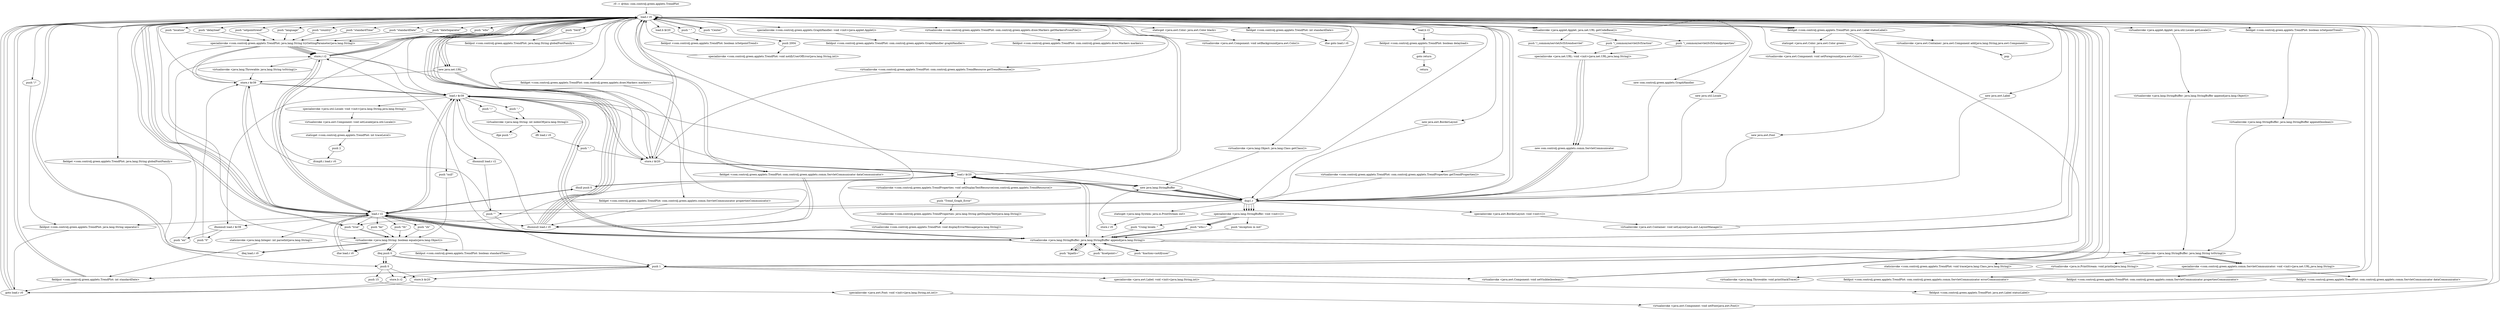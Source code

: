 digraph "" {
    "r0 := @this: com.controlj.green.applets.TrendPlot"
    "load.r r0"
    "r0 := @this: com.controlj.green.applets.TrendPlot"->"load.r r0";
    "push \"language\""
    "load.r r0"->"push \"language\"";
    "specialinvoke <com.controlj.green.applets.TrendPlot: java.lang.String tryGettingParameter(java.lang.String)>"
    "push \"language\""->"specialinvoke <com.controlj.green.applets.TrendPlot: java.lang.String tryGettingParameter(java.lang.String)>";
    "store.r r2"
    "specialinvoke <com.controlj.green.applets.TrendPlot: java.lang.String tryGettingParameter(java.lang.String)>"->"store.r r2";
    "store.r r2"->"load.r r0";
    "push \"country\""
    "load.r r0"->"push \"country\"";
    "push \"country\""->"specialinvoke <com.controlj.green.applets.TrendPlot: java.lang.String tryGettingParameter(java.lang.String)>";
    "store.r $r39"
    "specialinvoke <com.controlj.green.applets.TrendPlot: java.lang.String tryGettingParameter(java.lang.String)>"->"store.r $r39";
    "load.r r2"
    "store.r $r39"->"load.r r2";
    "ifnonnull load.r $r39"
    "load.r r2"->"ifnonnull load.r $r39";
    "push \"en\""
    "ifnonnull load.r $r39"->"push \"en\"";
    "push \"en\""->"store.r r2";
    "load.r $r39"
    "store.r r2"->"load.r $r39";
    "ifnonnull load.r r2"
    "load.r $r39"->"ifnonnull load.r r2";
    "push \"\""
    "ifnonnull load.r r2"->"push \"\"";
    "push \"\""->"store.r $r39";
    "store.r $r39"->"load.r r2";
    "push \"zh\""
    "load.r r2"->"push \"zh\"";
    "virtualinvoke <java.lang.String: boolean equals(java.lang.Object)>"
    "push \"zh\""->"virtualinvoke <java.lang.String: boolean equals(java.lang.Object)>";
    "ifne load.r r0"
    "virtualinvoke <java.lang.String: boolean equals(java.lang.Object)>"->"ifne load.r r0";
    "ifne load.r r0"->"load.r r2";
    "push \"ko\""
    "load.r r2"->"push \"ko\"";
    "push \"ko\""->"virtualinvoke <java.lang.String: boolean equals(java.lang.Object)>";
    "virtualinvoke <java.lang.String: boolean equals(java.lang.Object)>"->"ifne load.r r0";
    "ifne load.r r0"->"load.r r2";
    "push \"th\""
    "load.r r2"->"push \"th\"";
    "push \"th\""->"virtualinvoke <java.lang.String: boolean equals(java.lang.Object)>";
    "ifeq load.r r0"
    "virtualinvoke <java.lang.String: boolean equals(java.lang.Object)>"->"ifeq load.r r0";
    "ifeq load.r r0"->"load.r r0";
    "push \"Serif\""
    "load.r r0"->"push \"Serif\"";
    "fieldput <com.controlj.green.applets.TrendPlot: java.lang.String globalFontFamily>"
    "push \"Serif\""->"fieldput <com.controlj.green.applets.TrendPlot: java.lang.String globalFontFamily>";
    "fieldput <com.controlj.green.applets.TrendPlot: java.lang.String globalFontFamily>"->"load.r r0";
    "new java.util.Locale"
    "load.r r0"->"new java.util.Locale";
    "dup1.r"
    "new java.util.Locale"->"dup1.r";
    "dup1.r"->"load.r r2";
    "load.r r2"->"load.r $r39";
    "specialinvoke <java.util.Locale: void <init>(java.lang.String,java.lang.String)>"
    "load.r $r39"->"specialinvoke <java.util.Locale: void <init>(java.lang.String,java.lang.String)>";
    "virtualinvoke <java.awt.Component: void setLocale(java.util.Locale)>"
    "specialinvoke <java.util.Locale: void <init>(java.lang.String,java.lang.String)>"->"virtualinvoke <java.awt.Component: void setLocale(java.util.Locale)>";
    "staticget <com.controlj.green.applets.TrendPlot: int traceLevel>"
    "virtualinvoke <java.awt.Component: void setLocale(java.util.Locale)>"->"staticget <com.controlj.green.applets.TrendPlot: int traceLevel>";
    "push 2"
    "staticget <com.controlj.green.applets.TrendPlot: int traceLevel>"->"push 2";
    "ifcmplt.i load.r r0"
    "push 2"->"ifcmplt.i load.r r0";
    "ifcmplt.i load.r r0"->"load.r r0";
    "virtualinvoke <java.lang.Object: java.lang.Class getClass()>"
    "load.r r0"->"virtualinvoke <java.lang.Object: java.lang.Class getClass()>";
    "new java.lang.StringBuffer"
    "virtualinvoke <java.lang.Object: java.lang.Class getClass()>"->"new java.lang.StringBuffer";
    "new java.lang.StringBuffer"->"dup1.r";
    "specialinvoke <java.lang.StringBuffer: void <init>()>"
    "dup1.r"->"specialinvoke <java.lang.StringBuffer: void <init>()>";
    "push \"Using locale: \""
    "specialinvoke <java.lang.StringBuffer: void <init>()>"->"push \"Using locale: \"";
    "virtualinvoke <java.lang.StringBuffer: java.lang.StringBuffer append(java.lang.String)>"
    "push \"Using locale: \""->"virtualinvoke <java.lang.StringBuffer: java.lang.StringBuffer append(java.lang.String)>";
    "virtualinvoke <java.lang.StringBuffer: java.lang.StringBuffer append(java.lang.String)>"->"load.r r0";
    "virtualinvoke <java.applet.Applet: java.util.Locale getLocale()>"
    "load.r r0"->"virtualinvoke <java.applet.Applet: java.util.Locale getLocale()>";
    "virtualinvoke <java.lang.StringBuffer: java.lang.StringBuffer append(java.lang.Object)>"
    "virtualinvoke <java.applet.Applet: java.util.Locale getLocale()>"->"virtualinvoke <java.lang.StringBuffer: java.lang.StringBuffer append(java.lang.Object)>";
    "virtualinvoke <java.lang.StringBuffer: java.lang.String toString()>"
    "virtualinvoke <java.lang.StringBuffer: java.lang.StringBuffer append(java.lang.Object)>"->"virtualinvoke <java.lang.StringBuffer: java.lang.String toString()>";
    "staticinvoke <com.controlj.green.applets.TrendPlot: void trace(java.lang.Class,java.lang.String)>"
    "virtualinvoke <java.lang.StringBuffer: java.lang.String toString()>"->"staticinvoke <com.controlj.green.applets.TrendPlot: void trace(java.lang.Class,java.lang.String)>";
    "staticinvoke <com.controlj.green.applets.TrendPlot: void trace(java.lang.Class,java.lang.String)>"->"load.r r0";
    "push \"true\""
    "load.r r0"->"push \"true\"";
    "push \"true\""->"load.r r0";
    "push \"standardTime\""
    "load.r r0"->"push \"standardTime\"";
    "push \"standardTime\""->"specialinvoke <com.controlj.green.applets.TrendPlot: java.lang.String tryGettingParameter(java.lang.String)>";
    "specialinvoke <com.controlj.green.applets.TrendPlot: java.lang.String tryGettingParameter(java.lang.String)>"->"virtualinvoke <java.lang.String: boolean equals(java.lang.Object)>";
    "fieldput <com.controlj.green.applets.TrendPlot: boolean standardTime>"
    "virtualinvoke <java.lang.String: boolean equals(java.lang.Object)>"->"fieldput <com.controlj.green.applets.TrendPlot: boolean standardTime>";
    "fieldput <com.controlj.green.applets.TrendPlot: boolean standardTime>"->"load.r r0";
    "push \"standardDate\""
    "load.r r0"->"push \"standardDate\"";
    "push \"standardDate\""->"specialinvoke <com.controlj.green.applets.TrendPlot: java.lang.String tryGettingParameter(java.lang.String)>";
    "specialinvoke <com.controlj.green.applets.TrendPlot: java.lang.String tryGettingParameter(java.lang.String)>"->"store.r r2";
    "store.r r2"->"load.r r0";
    "load.r r0"->"load.r r2";
    "load.r r2"->"store.r r2";
    "store.r r2"->"load.r r0";
    "push 1"
    "load.r r0"->"push 1";
    "fieldput <com.controlj.green.applets.TrendPlot: int standardDate>"
    "push 1"->"fieldput <com.controlj.green.applets.TrendPlot: int standardDate>";
    "fieldput <com.controlj.green.applets.TrendPlot: int standardDate>"->"load.r r0";
    "push \"dateSeparator\""
    "load.r r0"->"push \"dateSeparator\"";
    "push \"dateSeparator\""->"specialinvoke <com.controlj.green.applets.TrendPlot: java.lang.String tryGettingParameter(java.lang.String)>";
    "specialinvoke <com.controlj.green.applets.TrendPlot: java.lang.String tryGettingParameter(java.lang.String)>"->"store.r r2";
    "store.r r2"->"load.r r2";
    "ifnonnull load.r r0"
    "load.r r2"->"ifnonnull load.r r0";
    "ifnonnull load.r r0"->"load.r r0";
    "push \"/\""
    "load.r r0"->"push \"/\"";
    "fieldput <com.controlj.green.applets.TrendPlot: java.lang.String separator>"
    "push \"/\""->"fieldput <com.controlj.green.applets.TrendPlot: java.lang.String separator>";
    "goto load.r r0"
    "fieldput <com.controlj.green.applets.TrendPlot: java.lang.String separator>"->"goto load.r r0";
    "goto load.r r0"->"load.r r0";
    "push \"wbs\""
    "load.r r0"->"push \"wbs\"";
    "push \"wbs\""->"specialinvoke <com.controlj.green.applets.TrendPlot: java.lang.String tryGettingParameter(java.lang.String)>";
    "specialinvoke <com.controlj.green.applets.TrendPlot: java.lang.String tryGettingParameter(java.lang.String)>"->"store.r r2";
    "store.r r2"->"load.r r0";
    "push \"location\""
    "load.r r0"->"push \"location\"";
    "push \"location\""->"specialinvoke <com.controlj.green.applets.TrendPlot: java.lang.String tryGettingParameter(java.lang.String)>";
    "specialinvoke <com.controlj.green.applets.TrendPlot: java.lang.String tryGettingParameter(java.lang.String)>"->"store.r $r39";
    "store.r $r39"->"load.r $r39";
    "load.r $r39"->"ifnonnull load.r $r39";
    "push \"0\""
    "ifnonnull load.r $r39"->"push \"0\"";
    "push \"0\""->"store.r $r39";
    "store.r $r39"->"load.r $r39";
    "push \"null\""
    "load.r $r39"->"push \"null\"";
    "push \"null\""->"virtualinvoke <java.lang.String: boolean equals(java.lang.Object)>";
    "virtualinvoke <java.lang.String: boolean equals(java.lang.Object)>"->"ifeq load.r r0";
    "ifeq load.r r0"->"load.r r0";
    "load.r r0"->"load.r r0";
    "virtualinvoke <com.controlj.green.applets.TrendPlot: com.controlj.green.applets.TrendResource getTrendResource()>"
    "load.r r0"->"virtualinvoke <com.controlj.green.applets.TrendPlot: com.controlj.green.applets.TrendResource getTrendResource()>";
    "store.r $r20"
    "virtualinvoke <com.controlj.green.applets.TrendPlot: com.controlj.green.applets.TrendResource getTrendResource()>"->"store.r $r20";
    "store.r $r20"->"load.r r0";
    "virtualinvoke <com.controlj.green.applets.TrendPlot: com.controlj.green.applets.TrendProperties getTrendProperties()>"
    "load.r r0"->"virtualinvoke <com.controlj.green.applets.TrendPlot: com.controlj.green.applets.TrendProperties getTrendProperties()>";
    "virtualinvoke <com.controlj.green.applets.TrendPlot: com.controlj.green.applets.TrendProperties getTrendProperties()>"->"dup1.r";
    "load.r $r20"
    "dup1.r"->"load.r $r20";
    "virtualinvoke <com.controlj.green.applets.TrendProperties: void setDisplayTextResource(com.controlj.green.applets.TrendResource)>"
    "load.r $r20"->"virtualinvoke <com.controlj.green.applets.TrendProperties: void setDisplayTextResource(com.controlj.green.applets.TrendResource)>";
    "push \"Trend_Graph_Error\""
    "virtualinvoke <com.controlj.green.applets.TrendProperties: void setDisplayTextResource(com.controlj.green.applets.TrendResource)>"->"push \"Trend_Graph_Error\"";
    "virtualinvoke <com.controlj.green.applets.TrendProperties: java.lang.String getDisplayText(java.lang.String)>"
    "push \"Trend_Graph_Error\""->"virtualinvoke <com.controlj.green.applets.TrendProperties: java.lang.String getDisplayText(java.lang.String)>";
    "virtualinvoke <com.controlj.green.applets.TrendPlot: void displayErrorMessage(java.lang.String)>"
    "virtualinvoke <com.controlj.green.applets.TrendProperties: java.lang.String getDisplayText(java.lang.String)>"->"virtualinvoke <com.controlj.green.applets.TrendPlot: void displayErrorMessage(java.lang.String)>";
    "virtualinvoke <com.controlj.green.applets.TrendPlot: void displayErrorMessage(java.lang.String)>"->"load.r r0";
    "push \" \""
    "load.r r0"->"push \" \"";
    "push 2004"
    "push \" \""->"push 2004";
    "specialinvoke <com.controlj.green.applets.TrendPlot: void notifyUserOfError(java.lang.String,int)>"
    "push 2004"->"specialinvoke <com.controlj.green.applets.TrendPlot: void notifyUserOfError(java.lang.String,int)>";
    "specialinvoke <com.controlj.green.applets.TrendPlot: void notifyUserOfError(java.lang.String,int)>"->"load.r r0";
    "fieldget <com.controlj.green.applets.TrendPlot: com.controlj.green.applets.comm.ServletCommunicator dataCommunicator>"
    "load.r r0"->"fieldget <com.controlj.green.applets.TrendPlot: com.controlj.green.applets.comm.ServletCommunicator dataCommunicator>";
    "fieldget <com.controlj.green.applets.TrendPlot: com.controlj.green.applets.comm.ServletCommunicator dataCommunicator>"->"ifnonnull load.r r0";
    "ifnonnull load.r r0"->"load.r r0";
    "new java.net.URL"
    "load.r r0"->"new java.net.URL";
    "new java.net.URL"->"store.r $r20";
    "store.r $r20"->"load.r $r20";
    "load.r $r20"->"load.r r0";
    "virtualinvoke <java.applet.Applet: java.net.URL getCodeBase()>"
    "load.r r0"->"virtualinvoke <java.applet.Applet: java.net.URL getCodeBase()>";
    "push \"/_common/servlet/lvl5/action\""
    "virtualinvoke <java.applet.Applet: java.net.URL getCodeBase()>"->"push \"/_common/servlet/lvl5/action\"";
    "specialinvoke <java.net.URL: void <init>(java.net.URL,java.lang.String)>"
    "push \"/_common/servlet/lvl5/action\""->"specialinvoke <java.net.URL: void <init>(java.net.URL,java.lang.String)>";
    "new com.controlj.green.applets.comm.ServletCommunicator"
    "specialinvoke <java.net.URL: void <init>(java.net.URL,java.lang.String)>"->"new com.controlj.green.applets.comm.ServletCommunicator";
    "new com.controlj.green.applets.comm.ServletCommunicator"->"dup1.r";
    "dup1.r"->"load.r $r20";
    "load.r $r20"->"new java.lang.StringBuffer";
    "new java.lang.StringBuffer"->"dup1.r";
    "dup1.r"->"specialinvoke <java.lang.StringBuffer: void <init>()>";
    "push \"wbs=\""
    "specialinvoke <java.lang.StringBuffer: void <init>()>"->"push \"wbs=\"";
    "push \"wbs=\""->"virtualinvoke <java.lang.StringBuffer: java.lang.StringBuffer append(java.lang.String)>";
    "virtualinvoke <java.lang.StringBuffer: java.lang.StringBuffer append(java.lang.String)>"->"load.r r2";
    "load.r r2"->"virtualinvoke <java.lang.StringBuffer: java.lang.StringBuffer append(java.lang.String)>";
    "push \"&action=notifyuser\""
    "virtualinvoke <java.lang.StringBuffer: java.lang.StringBuffer append(java.lang.String)>"->"push \"&action=notifyuser\"";
    "push \"&action=notifyuser\""->"virtualinvoke <java.lang.StringBuffer: java.lang.StringBuffer append(java.lang.String)>";
    "virtualinvoke <java.lang.StringBuffer: java.lang.StringBuffer append(java.lang.String)>"->"virtualinvoke <java.lang.StringBuffer: java.lang.String toString()>";
    "specialinvoke <com.controlj.green.applets.comm.ServletCommunicator: void <init>(java.net.URL,java.lang.String)>"
    "virtualinvoke <java.lang.StringBuffer: java.lang.String toString()>"->"specialinvoke <com.controlj.green.applets.comm.ServletCommunicator: void <init>(java.net.URL,java.lang.String)>";
    "fieldput <com.controlj.green.applets.TrendPlot: com.controlj.green.applets.comm.ServletCommunicator errorCommunicator>"
    "specialinvoke <com.controlj.green.applets.comm.ServletCommunicator: void <init>(java.net.URL,java.lang.String)>"->"fieldput <com.controlj.green.applets.TrendPlot: com.controlj.green.applets.comm.ServletCommunicator errorCommunicator>";
    "fieldput <com.controlj.green.applets.TrendPlot: com.controlj.green.applets.comm.ServletCommunicator errorCommunicator>"->"load.r r0";
    "fieldget <com.controlj.green.applets.TrendPlot: com.controlj.green.applets.comm.ServletCommunicator propertiesCommunicator>"
    "load.r r0"->"fieldget <com.controlj.green.applets.TrendPlot: com.controlj.green.applets.comm.ServletCommunicator propertiesCommunicator>";
    "fieldget <com.controlj.green.applets.TrendPlot: com.controlj.green.applets.comm.ServletCommunicator propertiesCommunicator>"->"ifnonnull load.r r0";
    "ifnonnull load.r r0"->"load.r r0";
    "push \"setpointtrend\""
    "load.r r0"->"push \"setpointtrend\"";
    "push \"setpointtrend\""->"specialinvoke <com.controlj.green.applets.TrendPlot: java.lang.String tryGettingParameter(java.lang.String)>";
    "specialinvoke <com.controlj.green.applets.TrendPlot: java.lang.String tryGettingParameter(java.lang.String)>"->"store.r $r20";
    "store.r $r20"->"load.r $r20";
    "ifnull push 0"
    "load.r $r20"->"ifnull push 0";
    "ifnull push 0"->"load.r $r20";
    "load.r $r20"->"push \"true\"";
    "push \"true\""->"virtualinvoke <java.lang.String: boolean equals(java.lang.Object)>";
    "ifeq push 0"
    "virtualinvoke <java.lang.String: boolean equals(java.lang.Object)>"->"ifeq push 0";
    "ifeq push 0"->"push 1";
    "store.b $r20"
    "push 1"->"store.b $r20";
    "store.b $r20"->"goto load.r r0";
    "goto load.r r0"->"load.r r0";
    "load.b $r20"
    "load.r r0"->"load.b $r20";
    "fieldput <com.controlj.green.applets.TrendPlot: boolean isSetpointTrend>"
    "load.b $r20"->"fieldput <com.controlj.green.applets.TrendPlot: boolean isSetpointTrend>";
    "fieldput <com.controlj.green.applets.TrendPlot: boolean isSetpointTrend>"->"load.r r0";
    "load.r r0"->"new java.net.URL";
    "new java.net.URL"->"store.r $r20";
    "store.r $r20"->"load.r $r20";
    "load.r $r20"->"load.r r0";
    "load.r r0"->"virtualinvoke <java.applet.Applet: java.net.URL getCodeBase()>";
    "push \"/_common/servlet/lvl5/trendproperties\""
    "virtualinvoke <java.applet.Applet: java.net.URL getCodeBase()>"->"push \"/_common/servlet/lvl5/trendproperties\"";
    "push \"/_common/servlet/lvl5/trendproperties\""->"specialinvoke <java.net.URL: void <init>(java.net.URL,java.lang.String)>";
    "specialinvoke <java.net.URL: void <init>(java.net.URL,java.lang.String)>"->"new com.controlj.green.applets.comm.ServletCommunicator";
    "new com.controlj.green.applets.comm.ServletCommunicator"->"dup1.r";
    "dup1.r"->"load.r $r20";
    "load.r $r20"->"new java.lang.StringBuffer";
    "new java.lang.StringBuffer"->"dup1.r";
    "dup1.r"->"specialinvoke <java.lang.StringBuffer: void <init>()>";
    "specialinvoke <java.lang.StringBuffer: void <init>()>"->"push \"wbs=\"";
    "push \"wbs=\""->"virtualinvoke <java.lang.StringBuffer: java.lang.StringBuffer append(java.lang.String)>";
    "virtualinvoke <java.lang.StringBuffer: java.lang.StringBuffer append(java.lang.String)>"->"load.r r2";
    "load.r r2"->"virtualinvoke <java.lang.StringBuffer: java.lang.StringBuffer append(java.lang.String)>";
    "push \"&path=\""
    "virtualinvoke <java.lang.StringBuffer: java.lang.StringBuffer append(java.lang.String)>"->"push \"&path=\"";
    "push \"&path=\""->"virtualinvoke <java.lang.StringBuffer: java.lang.StringBuffer append(java.lang.String)>";
    "virtualinvoke <java.lang.StringBuffer: java.lang.StringBuffer append(java.lang.String)>"->"load.r $r39";
    "load.r $r39"->"virtualinvoke <java.lang.StringBuffer: java.lang.StringBuffer append(java.lang.String)>";
    "push \"&setpoint=\""
    "virtualinvoke <java.lang.StringBuffer: java.lang.StringBuffer append(java.lang.String)>"->"push \"&setpoint=\"";
    "push \"&setpoint=\""->"virtualinvoke <java.lang.StringBuffer: java.lang.StringBuffer append(java.lang.String)>";
    "virtualinvoke <java.lang.StringBuffer: java.lang.StringBuffer append(java.lang.String)>"->"load.r r0";
    "fieldget <com.controlj.green.applets.TrendPlot: boolean isSetpointTrend>"
    "load.r r0"->"fieldget <com.controlj.green.applets.TrendPlot: boolean isSetpointTrend>";
    "virtualinvoke <java.lang.StringBuffer: java.lang.StringBuffer append(boolean)>"
    "fieldget <com.controlj.green.applets.TrendPlot: boolean isSetpointTrend>"->"virtualinvoke <java.lang.StringBuffer: java.lang.StringBuffer append(boolean)>";
    "virtualinvoke <java.lang.StringBuffer: java.lang.StringBuffer append(boolean)>"->"virtualinvoke <java.lang.StringBuffer: java.lang.String toString()>";
    "virtualinvoke <java.lang.StringBuffer: java.lang.String toString()>"->"specialinvoke <com.controlj.green.applets.comm.ServletCommunicator: void <init>(java.net.URL,java.lang.String)>";
    "fieldput <com.controlj.green.applets.TrendPlot: com.controlj.green.applets.comm.ServletCommunicator propertiesCommunicator>"
    "specialinvoke <com.controlj.green.applets.comm.ServletCommunicator: void <init>(java.net.URL,java.lang.String)>"->"fieldput <com.controlj.green.applets.TrendPlot: com.controlj.green.applets.comm.ServletCommunicator propertiesCommunicator>";
    "fieldput <com.controlj.green.applets.TrendPlot: com.controlj.green.applets.comm.ServletCommunicator propertiesCommunicator>"->"load.r r0";
    "load.r r0"->"fieldget <com.controlj.green.applets.TrendPlot: com.controlj.green.applets.comm.ServletCommunicator dataCommunicator>";
    "fieldget <com.controlj.green.applets.TrendPlot: com.controlj.green.applets.comm.ServletCommunicator dataCommunicator>"->"ifnonnull load.r r0";
    "ifnonnull load.r r0"->"load.r $r39";
    "load.r $r39"->"store.r $r20";
    "store.r $r20"->"load.r $r39";
    "push \",\""
    "load.r $r39"->"push \",\"";
    "virtualinvoke <java.lang.String: int indexOf(java.lang.String)>"
    "push \",\""->"virtualinvoke <java.lang.String: int indexOf(java.lang.String)>";
    "ifge push \".\""
    "virtualinvoke <java.lang.String: int indexOf(java.lang.String)>"->"ifge push \".\"";
    "ifge push \".\""->"load.r $r39";
    "push \";\""
    "load.r $r39"->"push \";\"";
    "push \";\""->"virtualinvoke <java.lang.String: int indexOf(java.lang.String)>";
    "iflt load.r r0"
    "virtualinvoke <java.lang.String: int indexOf(java.lang.String)>"->"iflt load.r r0";
    "push \".\""
    "iflt load.r r0"->"push \".\"";
    "push \".\""->"store.r $r20";
    "store.r $r20"->"load.r r0";
    "load.r r0"->"new java.net.URL";
    "new java.net.URL"->"store.r $r39";
    "store.r $r39"->"load.r $r39";
    "load.r $r39"->"load.r r0";
    "load.r r0"->"virtualinvoke <java.applet.Applet: java.net.URL getCodeBase()>";
    "push \"/_common/servlet/lvl5/trendservlet\""
    "virtualinvoke <java.applet.Applet: java.net.URL getCodeBase()>"->"push \"/_common/servlet/lvl5/trendservlet\"";
    "push \"/_common/servlet/lvl5/trendservlet\""->"specialinvoke <java.net.URL: void <init>(java.net.URL,java.lang.String)>";
    "specialinvoke <java.net.URL: void <init>(java.net.URL,java.lang.String)>"->"new com.controlj.green.applets.comm.ServletCommunicator";
    "new com.controlj.green.applets.comm.ServletCommunicator"->"dup1.r";
    "dup1.r"->"load.r $r39";
    "load.r $r39"->"new java.lang.StringBuffer";
    "new java.lang.StringBuffer"->"dup1.r";
    "dup1.r"->"specialinvoke <java.lang.StringBuffer: void <init>()>";
    "specialinvoke <java.lang.StringBuffer: void <init>()>"->"push \"wbs=\"";
    "push \"wbs=\""->"virtualinvoke <java.lang.StringBuffer: java.lang.StringBuffer append(java.lang.String)>";
    "virtualinvoke <java.lang.StringBuffer: java.lang.StringBuffer append(java.lang.String)>"->"load.r r2";
    "load.r r2"->"virtualinvoke <java.lang.StringBuffer: java.lang.StringBuffer append(java.lang.String)>";
    "virtualinvoke <java.lang.StringBuffer: java.lang.StringBuffer append(java.lang.String)>"->"push \"&path=\"";
    "push \"&path=\""->"virtualinvoke <java.lang.StringBuffer: java.lang.StringBuffer append(java.lang.String)>";
    "virtualinvoke <java.lang.StringBuffer: java.lang.StringBuffer append(java.lang.String)>"->"load.r $r20";
    "load.r $r20"->"virtualinvoke <java.lang.StringBuffer: java.lang.StringBuffer append(java.lang.String)>";
    "virtualinvoke <java.lang.StringBuffer: java.lang.StringBuffer append(java.lang.String)>"->"virtualinvoke <java.lang.StringBuffer: java.lang.String toString()>";
    "virtualinvoke <java.lang.StringBuffer: java.lang.String toString()>"->"specialinvoke <com.controlj.green.applets.comm.ServletCommunicator: void <init>(java.net.URL,java.lang.String)>";
    "fieldput <com.controlj.green.applets.TrendPlot: com.controlj.green.applets.comm.ServletCommunicator dataCommunicator>"
    "specialinvoke <com.controlj.green.applets.comm.ServletCommunicator: void <init>(java.net.URL,java.lang.String)>"->"fieldput <com.controlj.green.applets.TrendPlot: com.controlj.green.applets.comm.ServletCommunicator dataCommunicator>";
    "fieldput <com.controlj.green.applets.TrendPlot: com.controlj.green.applets.comm.ServletCommunicator dataCommunicator>"->"load.r r0";
    "new com.controlj.green.applets.GraphHandler"
    "load.r r0"->"new com.controlj.green.applets.GraphHandler";
    "new com.controlj.green.applets.GraphHandler"->"dup1.r";
    "dup1.r"->"load.r r0";
    "specialinvoke <com.controlj.green.applets.GraphHandler: void <init>(java.applet.Applet)>"
    "load.r r0"->"specialinvoke <com.controlj.green.applets.GraphHandler: void <init>(java.applet.Applet)>";
    "fieldput <com.controlj.green.applets.TrendPlot: com.controlj.green.applets.GraphHandler graphHandler>"
    "specialinvoke <com.controlj.green.applets.GraphHandler: void <init>(java.applet.Applet)>"->"fieldput <com.controlj.green.applets.TrendPlot: com.controlj.green.applets.GraphHandler graphHandler>";
    "fieldput <com.controlj.green.applets.TrendPlot: com.controlj.green.applets.GraphHandler graphHandler>"->"load.r r0";
    "fieldget <com.controlj.green.applets.TrendPlot: com.controlj.green.applets.draw.Markers markers>"
    "load.r r0"->"fieldget <com.controlj.green.applets.TrendPlot: com.controlj.green.applets.draw.Markers markers>";
    "fieldget <com.controlj.green.applets.TrendPlot: com.controlj.green.applets.draw.Markers markers>"->"ifnonnull load.r r0";
    "ifnonnull load.r r0"->"load.r r0";
    "load.r r0"->"load.r r0";
    "virtualinvoke <com.controlj.green.applets.TrendPlot: com.controlj.green.applets.draw.Markers getMarkersFromFile()>"
    "load.r r0"->"virtualinvoke <com.controlj.green.applets.TrendPlot: com.controlj.green.applets.draw.Markers getMarkersFromFile()>";
    "fieldput <com.controlj.green.applets.TrendPlot: com.controlj.green.applets.draw.Markers markers>"
    "virtualinvoke <com.controlj.green.applets.TrendPlot: com.controlj.green.applets.draw.Markers getMarkersFromFile()>"->"fieldput <com.controlj.green.applets.TrendPlot: com.controlj.green.applets.draw.Markers markers>";
    "fieldput <com.controlj.green.applets.TrendPlot: com.controlj.green.applets.draw.Markers markers>"->"load.r r0";
    "new java.awt.Label"
    "load.r r0"->"new java.awt.Label";
    "new java.awt.Label"->"dup1.r";
    "dup1.r"->"push \"\"";
    "push \"\""->"push 1";
    "specialinvoke <java.awt.Label: void <init>(java.lang.String,int)>"
    "push 1"->"specialinvoke <java.awt.Label: void <init>(java.lang.String,int)>";
    "fieldput <com.controlj.green.applets.TrendPlot: java.awt.Label statusLabel>"
    "specialinvoke <java.awt.Label: void <init>(java.lang.String,int)>"->"fieldput <com.controlj.green.applets.TrendPlot: java.awt.Label statusLabel>";
    "fieldput <com.controlj.green.applets.TrendPlot: java.awt.Label statusLabel>"->"load.r r0";
    "fieldget <com.controlj.green.applets.TrendPlot: java.awt.Label statusLabel>"
    "load.r r0"->"fieldget <com.controlj.green.applets.TrendPlot: java.awt.Label statusLabel>";
    "new java.awt.Font"
    "fieldget <com.controlj.green.applets.TrendPlot: java.awt.Label statusLabel>"->"new java.awt.Font";
    "new java.awt.Font"->"dup1.r";
    "dup1.r"->"load.r r0";
    "fieldget <com.controlj.green.applets.TrendPlot: java.lang.String globalFontFamily>"
    "load.r r0"->"fieldget <com.controlj.green.applets.TrendPlot: java.lang.String globalFontFamily>";
    "push 0"
    "fieldget <com.controlj.green.applets.TrendPlot: java.lang.String globalFontFamily>"->"push 0";
    "push 15"
    "push 0"->"push 15";
    "specialinvoke <java.awt.Font: void <init>(java.lang.String,int,int)>"
    "push 15"->"specialinvoke <java.awt.Font: void <init>(java.lang.String,int,int)>";
    "virtualinvoke <java.awt.Component: void setFont(java.awt.Font)>"
    "specialinvoke <java.awt.Font: void <init>(java.lang.String,int,int)>"->"virtualinvoke <java.awt.Component: void setFont(java.awt.Font)>";
    "virtualinvoke <java.awt.Component: void setFont(java.awt.Font)>"->"load.r r0";
    "load.r r0"->"fieldget <com.controlj.green.applets.TrendPlot: java.awt.Label statusLabel>";
    "staticget <java.awt.Color: java.awt.Color green>"
    "fieldget <com.controlj.green.applets.TrendPlot: java.awt.Label statusLabel>"->"staticget <java.awt.Color: java.awt.Color green>";
    "virtualinvoke <java.awt.Component: void setForeground(java.awt.Color)>"
    "staticget <java.awt.Color: java.awt.Color green>"->"virtualinvoke <java.awt.Component: void setForeground(java.awt.Color)>";
    "virtualinvoke <java.awt.Component: void setForeground(java.awt.Color)>"->"load.r r0";
    "staticget <java.awt.Color: java.awt.Color black>"
    "load.r r0"->"staticget <java.awt.Color: java.awt.Color black>";
    "virtualinvoke <java.awt.Component: void setBackground(java.awt.Color)>"
    "staticget <java.awt.Color: java.awt.Color black>"->"virtualinvoke <java.awt.Component: void setBackground(java.awt.Color)>";
    "virtualinvoke <java.awt.Component: void setBackground(java.awt.Color)>"->"load.r r0";
    "new java.awt.BorderLayout"
    "load.r r0"->"new java.awt.BorderLayout";
    "new java.awt.BorderLayout"->"dup1.r";
    "specialinvoke <java.awt.BorderLayout: void <init>()>"
    "dup1.r"->"specialinvoke <java.awt.BorderLayout: void <init>()>";
    "virtualinvoke <java.awt.Container: void setLayout(java.awt.LayoutManager)>"
    "specialinvoke <java.awt.BorderLayout: void <init>()>"->"virtualinvoke <java.awt.Container: void setLayout(java.awt.LayoutManager)>";
    "virtualinvoke <java.awt.Container: void setLayout(java.awt.LayoutManager)>"->"load.r r0";
    "push \"Center\""
    "load.r r0"->"push \"Center\"";
    "push \"Center\""->"load.r r0";
    "load.r r0"->"fieldget <com.controlj.green.applets.TrendPlot: java.awt.Label statusLabel>";
    "virtualinvoke <java.awt.Container: java.awt.Component add(java.lang.String,java.awt.Component)>"
    "fieldget <com.controlj.green.applets.TrendPlot: java.awt.Label statusLabel>"->"virtualinvoke <java.awt.Container: java.awt.Component add(java.lang.String,java.awt.Component)>";
    "pop"
    "virtualinvoke <java.awt.Container: java.awt.Component add(java.lang.String,java.awt.Component)>"->"pop";
    "pop"->"load.r r0";
    "load.r r0"->"fieldget <com.controlj.green.applets.TrendPlot: java.awt.Label statusLabel>";
    "fieldget <com.controlj.green.applets.TrendPlot: java.awt.Label statusLabel>"->"push 1";
    "virtualinvoke <java.awt.Component: void setVisible(boolean)>"
    "push 1"->"virtualinvoke <java.awt.Component: void setVisible(boolean)>";
    "virtualinvoke <java.awt.Component: void setVisible(boolean)>"->"load.r r0";
    "load.r r0"->"push 1";
    "push 1"->"virtualinvoke <java.awt.Component: void setVisible(boolean)>";
    "virtualinvoke <java.awt.Component: void setVisible(boolean)>"->"load.r r0";
    "push \"delayload\""
    "load.r r0"->"push \"delayload\"";
    "push \"delayload\""->"specialinvoke <com.controlj.green.applets.TrendPlot: java.lang.String tryGettingParameter(java.lang.String)>";
    "specialinvoke <com.controlj.green.applets.TrendPlot: java.lang.String tryGettingParameter(java.lang.String)>"->"store.r r2";
    "store.r r2"->"load.r r2";
    "load.r r2"->"ifnull push 0";
    "ifnull push 0"->"load.r r2";
    "load.r r2"->"push \"true\"";
    "push \"true\""->"virtualinvoke <java.lang.String: boolean equals(java.lang.Object)>";
    "virtualinvoke <java.lang.String: boolean equals(java.lang.Object)>"->"ifeq push 0";
    "ifeq push 0"->"push 1";
    "store.b r2"
    "push 1"->"store.b r2";
    "store.b r2"->"goto load.r r0";
    "goto load.r r0"->"load.r r0";
    "load.b r2"
    "load.r r0"->"load.b r2";
    "fieldput <com.controlj.green.applets.TrendPlot: boolean delayload>"
    "load.b r2"->"fieldput <com.controlj.green.applets.TrendPlot: boolean delayload>";
    "goto return"
    "fieldput <com.controlj.green.applets.TrendPlot: boolean delayload>"->"goto return";
    "return"
    "goto return"->"return";
    "load.b r2"->"dup1.r";
    "staticget <java.lang.System: java.io.PrintStream out>"
    "dup1.r"->"staticget <java.lang.System: java.io.PrintStream out>";
    "store.r r0"
    "staticget <java.lang.System: java.io.PrintStream out>"->"store.r r0";
    "store.r r0"->"new java.lang.StringBuffer";
    "new java.lang.StringBuffer"->"dup1.r";
    "dup1.r"->"specialinvoke <java.lang.StringBuffer: void <init>()>";
    "push \"exception in init\""
    "specialinvoke <java.lang.StringBuffer: void <init>()>"->"push \"exception in init\"";
    "push \"exception in init\""->"virtualinvoke <java.lang.StringBuffer: java.lang.StringBuffer append(java.lang.String)>";
    "virtualinvoke <java.lang.StringBuffer: java.lang.StringBuffer append(java.lang.String)>"->"store.r r2";
    "virtualinvoke <java.lang.Throwable: java.lang.String toString()>"
    "store.r r2"->"virtualinvoke <java.lang.Throwable: java.lang.String toString()>";
    "virtualinvoke <java.lang.Throwable: java.lang.String toString()>"->"store.r $r39";
    "store.r $r39"->"load.r r0";
    "load.r r0"->"load.r r2";
    "load.r r2"->"load.r $r39";
    "load.r $r39"->"virtualinvoke <java.lang.StringBuffer: java.lang.StringBuffer append(java.lang.String)>";
    "virtualinvoke <java.lang.StringBuffer: java.lang.StringBuffer append(java.lang.String)>"->"virtualinvoke <java.lang.StringBuffer: java.lang.String toString()>";
    "virtualinvoke <java.io.PrintStream: void println(java.lang.String)>"
    "virtualinvoke <java.lang.StringBuffer: java.lang.String toString()>"->"virtualinvoke <java.io.PrintStream: void println(java.lang.String)>";
    "virtualinvoke <java.lang.Throwable: void printStackTrace()>"
    "virtualinvoke <java.io.PrintStream: void println(java.lang.String)>"->"virtualinvoke <java.lang.Throwable: void printStackTrace()>";
    "ifeq push 0"->"push 0";
    "push 0"->"store.b r2";
    "ifeq push 0"->"push 0";
    "push 0"->"store.b $r20";
    "ifnonnull load.r r0"->"load.r r0";
    "load.r r0"->"load.r r2";
    "load.r r2"->"fieldput <com.controlj.green.applets.TrendPlot: java.lang.String separator>";
    "staticinvoke <java.lang.Integer: int parseInt(java.lang.String)>"
    "load.r r2"->"staticinvoke <java.lang.Integer: int parseInt(java.lang.String)>";
    "staticinvoke <java.lang.Integer: int parseInt(java.lang.String)>"->"fieldput <com.controlj.green.applets.TrendPlot: int standardDate>";
    "fieldput <com.controlj.green.applets.TrendPlot: int standardDate>"->"load.r r0";
    "fieldget <com.controlj.green.applets.TrendPlot: int standardDate>"
    "load.r r0"->"fieldget <com.controlj.green.applets.TrendPlot: int standardDate>";
    "ifne goto load.r r0"
    "fieldget <com.controlj.green.applets.TrendPlot: int standardDate>"->"ifne goto load.r r0";
    "ifne goto load.r r0"->"load.r r0";
    "load.r r0"->"push 1";
    "push 1"->"fieldput <com.controlj.green.applets.TrendPlot: int standardDate>";
    "fieldput <com.controlj.green.applets.TrendPlot: int standardDate>"->"goto load.r r0";
}
